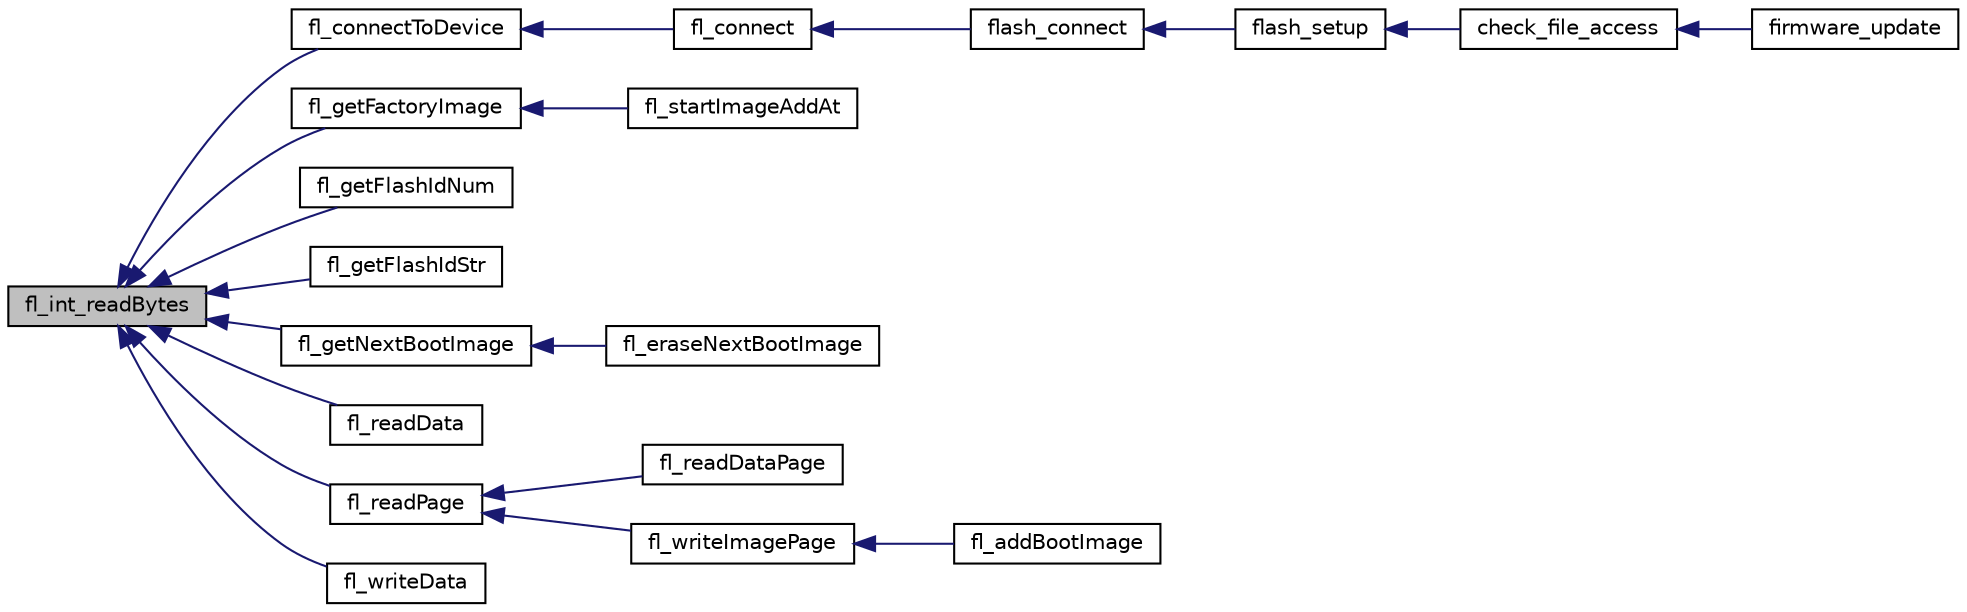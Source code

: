 digraph "fl_int_readBytes"
{
 // INTERACTIVE_SVG=YES
  edge [fontname="Helvetica",fontsize="10",labelfontname="Helvetica",labelfontsize="10"];
  node [fontname="Helvetica",fontsize="10",shape=record];
  rankdir="LR";
  Node1 [label="fl_int_readBytes",height=0.2,width=0.4,color="black", fillcolor="grey75", style="filled" fontcolor="black"];
  Node1 -> Node2 [dir="back",color="midnightblue",fontsize="10",style="solid",fontname="Helvetica"];
  Node2 [label="fl_connectToDevice",height=0.2,width=0.4,color="black", fillcolor="white", style="filled",URL="$flashlib_8c.html#ad23b58e44ae1b5af52894fce310ca434"];
  Node2 -> Node3 [dir="back",color="midnightblue",fontsize="10",style="solid",fontname="Helvetica"];
  Node3 [label="fl_connect",height=0.2,width=0.4,color="black", fillcolor="white", style="filled",URL="$flashlib_8c.html#a52a4484492e8e1fad90079d9d9567951"];
  Node3 -> Node4 [dir="back",color="midnightblue",fontsize="10",style="solid",fontname="Helvetica"];
  Node4 [label="flash_connect",height=0.2,width=0.4,color="black", fillcolor="white", style="filled",URL="$flash__write_8c.html#a71381947178f46aaf26d2c5a3c148a9f"];
  Node4 -> Node5 [dir="back",color="midnightblue",fontsize="10",style="solid",fontname="Helvetica"];
  Node5 [label="flash_setup",height=0.2,width=0.4,color="black", fillcolor="white", style="filled",URL="$flash__write_8c.html#a68a08738ba4df3403b89a376ac330862"];
  Node5 -> Node6 [dir="back",color="midnightblue",fontsize="10",style="solid",fontname="Helvetica"];
  Node6 [label="check_file_access",height=0.2,width=0.4,color="black", fillcolor="white", style="filled",URL="$flash__somanet_8xc.html#a17156495777f802c805e3b2bb340500c"];
  Node6 -> Node7 [dir="back",color="midnightblue",fontsize="10",style="solid",fontname="Helvetica"];
  Node7 [label="firmware_update",height=0.2,width=0.4,color="black", fillcolor="white", style="filled",URL="$flash__somanet_8xc.html#a9e5fd5ed65b86c6c5a9aa1ffabc08486",tooltip="Firmware update function This thread must be on CORE 0 only. "];
  Node1 -> Node8 [dir="back",color="midnightblue",fontsize="10",style="solid",fontname="Helvetica"];
  Node8 [label="fl_getFactoryImage",height=0.2,width=0.4,color="black", fillcolor="white", style="filled",URL="$flashlib_8c.html#a6bc05aa7c8a62d8bf7c67ece7c201666"];
  Node8 -> Node9 [dir="back",color="midnightblue",fontsize="10",style="solid",fontname="Helvetica"];
  Node9 [label="fl_startImageAddAt",height=0.2,width=0.4,color="black", fillcolor="white", style="filled",URL="$flashlib_8c.html#ad5bb339d347247b5122a10bf18ddfcf1"];
  Node1 -> Node10 [dir="back",color="midnightblue",fontsize="10",style="solid",fontname="Helvetica"];
  Node10 [label="fl_getFlashIdNum",height=0.2,width=0.4,color="black", fillcolor="white", style="filled",URL="$flashlib_8c.html#ac1e9cd0813dd5e75b3e3484bb197e2a1"];
  Node1 -> Node11 [dir="back",color="midnightblue",fontsize="10",style="solid",fontname="Helvetica"];
  Node11 [label="fl_getFlashIdStr",height=0.2,width=0.4,color="black", fillcolor="white", style="filled",URL="$flashlib_8c.html#a20dd98795841821edfc2fd697f26abc4"];
  Node1 -> Node12 [dir="back",color="midnightblue",fontsize="10",style="solid",fontname="Helvetica"];
  Node12 [label="fl_getNextBootImage",height=0.2,width=0.4,color="black", fillcolor="white", style="filled",URL="$flashlib_8c.html#a10e0e41c7b86cc4ededeb0c33a38a75d"];
  Node12 -> Node13 [dir="back",color="midnightblue",fontsize="10",style="solid",fontname="Helvetica"];
  Node13 [label="fl_eraseNextBootImage",height=0.2,width=0.4,color="black", fillcolor="white", style="filled",URL="$flashlib_8c.html#a46bc82cb8669dd0e1c304e8528a02706"];
  Node1 -> Node14 [dir="back",color="midnightblue",fontsize="10",style="solid",fontname="Helvetica"];
  Node14 [label="fl_readData",height=0.2,width=0.4,color="black", fillcolor="white", style="filled",URL="$flashlib_8c.html#af5e87563e6bb0344cb41dfbcade1f3b6"];
  Node1 -> Node15 [dir="back",color="midnightblue",fontsize="10",style="solid",fontname="Helvetica"];
  Node15 [label="fl_readPage",height=0.2,width=0.4,color="black", fillcolor="white", style="filled",URL="$flashlib_8c.html#a51e187c5578caba8160d023f374e3f1b"];
  Node15 -> Node16 [dir="back",color="midnightblue",fontsize="10",style="solid",fontname="Helvetica"];
  Node16 [label="fl_readDataPage",height=0.2,width=0.4,color="black", fillcolor="white", style="filled",URL="$flashlib_8c.html#a224a4e25ebfca097bdc3d674ceaeed43"];
  Node15 -> Node17 [dir="back",color="midnightblue",fontsize="10",style="solid",fontname="Helvetica"];
  Node17 [label="fl_writeImagePage",height=0.2,width=0.4,color="black", fillcolor="white", style="filled",URL="$flashlib_8c.html#a798d15cac91a60cf0d42ef5dbaddafe4"];
  Node17 -> Node18 [dir="back",color="midnightblue",fontsize="10",style="solid",fontname="Helvetica"];
  Node18 [label="fl_addBootImage",height=0.2,width=0.4,color="black", fillcolor="white", style="filled",URL="$flashlib_8c.html#a0e9859ecf89b920715c00666e515a228"];
  Node1 -> Node19 [dir="back",color="midnightblue",fontsize="10",style="solid",fontname="Helvetica"];
  Node19 [label="fl_writeData",height=0.2,width=0.4,color="black", fillcolor="white", style="filled",URL="$flashlib_8c.html#a0b9de23c2221ee978540ccf39df36f58"];
}
